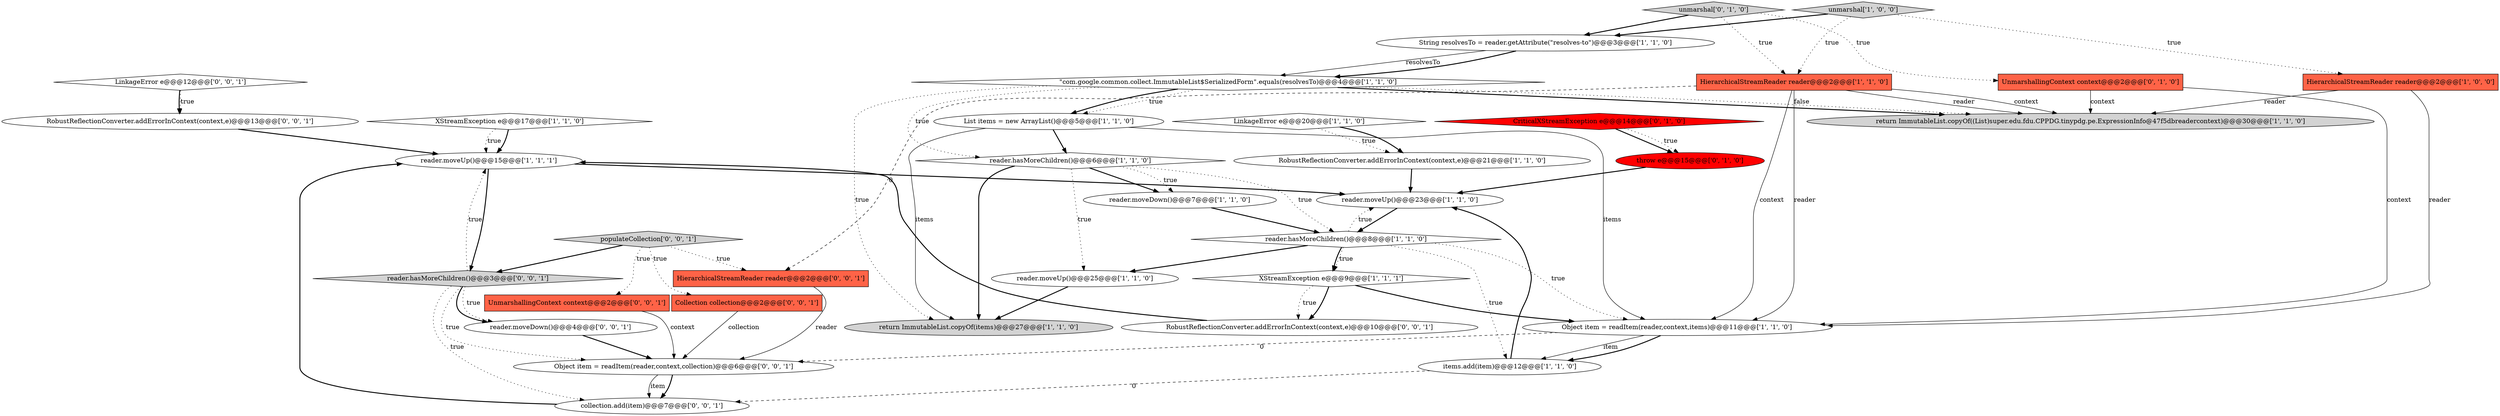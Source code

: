 digraph {
29 [style = filled, label = "LinkageError e@@@12@@@['0', '0', '1']", fillcolor = white, shape = diamond image = "AAA0AAABBB3BBB"];
7 [style = filled, label = "Object item = readItem(reader,context,items)@@@11@@@['1', '1', '0']", fillcolor = white, shape = ellipse image = "AAA0AAABBB1BBB"];
11 [style = filled, label = "HierarchicalStreamReader reader@@@2@@@['1', '0', '0']", fillcolor = tomato, shape = box image = "AAA0AAABBB1BBB"];
9 [style = filled, label = "LinkageError e@@@20@@@['1', '1', '0']", fillcolor = white, shape = diamond image = "AAA0AAABBB1BBB"];
20 [style = filled, label = "throw e@@@15@@@['0', '1', '0']", fillcolor = red, shape = ellipse image = "AAA1AAABBB2BBB"];
13 [style = filled, label = "String resolvesTo = reader.getAttribute(\"resolves-to\")@@@3@@@['1', '1', '0']", fillcolor = white, shape = ellipse image = "AAA0AAABBB1BBB"];
8 [style = filled, label = "XStreamException e@@@17@@@['1', '1', '0']", fillcolor = white, shape = diamond image = "AAA0AAABBB1BBB"];
0 [style = filled, label = "XStreamException e@@@9@@@['1', '1', '1']", fillcolor = white, shape = diamond image = "AAA0AAABBB1BBB"];
19 [style = filled, label = "\"com.google.common.collect.ImmutableList$SerializedForm\".equals(resolvesTo)@@@4@@@['1', '1', '0']", fillcolor = white, shape = diamond image = "AAA0AAABBB1BBB"];
27 [style = filled, label = "reader.moveDown()@@@4@@@['0', '0', '1']", fillcolor = white, shape = ellipse image = "AAA0AAABBB3BBB"];
30 [style = filled, label = "UnmarshallingContext context@@@2@@@['0', '0', '1']", fillcolor = tomato, shape = box image = "AAA0AAABBB3BBB"];
26 [style = filled, label = "Object item = readItem(reader,context,collection)@@@6@@@['0', '0', '1']", fillcolor = white, shape = ellipse image = "AAA0AAABBB3BBB"];
31 [style = filled, label = "RobustReflectionConverter.addErrorInContext(context,e)@@@10@@@['0', '0', '1']", fillcolor = white, shape = ellipse image = "AAA0AAABBB3BBB"];
2 [style = filled, label = "reader.moveUp()@@@23@@@['1', '1', '0']", fillcolor = white, shape = ellipse image = "AAA0AAABBB1BBB"];
34 [style = filled, label = "populateCollection['0', '0', '1']", fillcolor = lightgray, shape = diamond image = "AAA0AAABBB3BBB"];
23 [style = filled, label = "CriticalXStreamException e@@@14@@@['0', '1', '0']", fillcolor = red, shape = diamond image = "AAA1AAABBB2BBB"];
24 [style = filled, label = "collection.add(item)@@@7@@@['0', '0', '1']", fillcolor = white, shape = ellipse image = "AAA0AAABBB3BBB"];
28 [style = filled, label = "Collection collection@@@2@@@['0', '0', '1']", fillcolor = tomato, shape = box image = "AAA0AAABBB3BBB"];
6 [style = filled, label = "return ImmutableList.copyOf(items)@@@27@@@['1', '1', '0']", fillcolor = lightgray, shape = ellipse image = "AAA0AAABBB1BBB"];
21 [style = filled, label = "unmarshal['0', '1', '0']", fillcolor = lightgray, shape = diamond image = "AAA0AAABBB2BBB"];
25 [style = filled, label = "RobustReflectionConverter.addErrorInContext(context,e)@@@13@@@['0', '0', '1']", fillcolor = white, shape = ellipse image = "AAA0AAABBB3BBB"];
33 [style = filled, label = "HierarchicalStreamReader reader@@@2@@@['0', '0', '1']", fillcolor = tomato, shape = box image = "AAA0AAABBB3BBB"];
5 [style = filled, label = "reader.hasMoreChildren()@@@6@@@['1', '1', '0']", fillcolor = white, shape = diamond image = "AAA0AAABBB1BBB"];
10 [style = filled, label = "unmarshal['1', '0', '0']", fillcolor = lightgray, shape = diamond image = "AAA0AAABBB1BBB"];
3 [style = filled, label = "reader.moveUp()@@@25@@@['1', '1', '0']", fillcolor = white, shape = ellipse image = "AAA0AAABBB1BBB"];
18 [style = filled, label = "reader.moveUp()@@@15@@@['1', '1', '1']", fillcolor = white, shape = ellipse image = "AAA0AAABBB1BBB"];
22 [style = filled, label = "UnmarshallingContext context@@@2@@@['0', '1', '0']", fillcolor = tomato, shape = box image = "AAA0AAABBB2BBB"];
17 [style = filled, label = "return ImmutableList.copyOf((List)super.edu.fdu.CPPDG.tinypdg.pe.ExpressionInfo@47f5dbreadercontext)@@@30@@@['1', '1', '0']", fillcolor = lightgray, shape = ellipse image = "AAA0AAABBB1BBB"];
4 [style = filled, label = "reader.hasMoreChildren()@@@8@@@['1', '1', '0']", fillcolor = white, shape = diamond image = "AAA0AAABBB1BBB"];
32 [style = filled, label = "reader.hasMoreChildren()@@@3@@@['0', '0', '1']", fillcolor = lightgray, shape = diamond image = "AAA0AAABBB3BBB"];
14 [style = filled, label = "items.add(item)@@@12@@@['1', '1', '0']", fillcolor = white, shape = ellipse image = "AAA0AAABBB1BBB"];
1 [style = filled, label = "RobustReflectionConverter.addErrorInContext(context,e)@@@21@@@['1', '1', '0']", fillcolor = white, shape = ellipse image = "AAA0AAABBB1BBB"];
16 [style = filled, label = "HierarchicalStreamReader reader@@@2@@@['1', '1', '0']", fillcolor = tomato, shape = box image = "AAA0AAABBB1BBB"];
15 [style = filled, label = "List items = new ArrayList()@@@5@@@['1', '1', '0']", fillcolor = white, shape = ellipse image = "AAA0AAABBB1BBB"];
12 [style = filled, label = "reader.moveDown()@@@7@@@['1', '1', '0']", fillcolor = white, shape = ellipse image = "AAA0AAABBB1BBB"];
22->17 [style = solid, label="context"];
34->28 [style = dotted, label="true"];
14->24 [style = dashed, label="0"];
4->3 [style = bold, label=""];
23->20 [style = bold, label=""];
15->7 [style = solid, label="items"];
32->18 [style = dotted, label="true"];
32->24 [style = dotted, label="true"];
16->17 [style = solid, label="context"];
33->26 [style = solid, label="reader"];
16->17 [style = solid, label="reader"];
8->18 [style = bold, label=""];
16->7 [style = solid, label="reader"];
4->0 [style = dotted, label="true"];
25->18 [style = bold, label=""];
4->7 [style = dotted, label="true"];
29->25 [style = bold, label=""];
3->6 [style = bold, label=""];
32->27 [style = bold, label=""];
31->18 [style = bold, label=""];
21->22 [style = dotted, label="true"];
19->17 [style = bold, label=""];
19->17 [style = dotted, label="false"];
5->12 [style = dotted, label="true"];
5->3 [style = dotted, label="true"];
18->2 [style = bold, label=""];
19->15 [style = dotted, label="true"];
26->24 [style = bold, label=""];
4->14 [style = dotted, label="true"];
2->4 [style = bold, label=""];
24->18 [style = bold, label=""];
22->7 [style = solid, label="context"];
7->14 [style = solid, label="item"];
15->5 [style = bold, label=""];
5->4 [style = dotted, label="true"];
4->0 [style = bold, label=""];
0->7 [style = bold, label=""];
7->14 [style = bold, label=""];
20->2 [style = bold, label=""];
0->31 [style = dotted, label="true"];
23->20 [style = dotted, label="true"];
15->6 [style = solid, label="items"];
13->19 [style = solid, label="resolvesTo"];
11->17 [style = solid, label="reader"];
13->19 [style = bold, label=""];
32->27 [style = dotted, label="true"];
16->7 [style = solid, label="context"];
5->6 [style = bold, label=""];
12->4 [style = bold, label=""];
5->12 [style = bold, label=""];
10->13 [style = bold, label=""];
10->11 [style = dotted, label="true"];
30->26 [style = solid, label="context"];
26->24 [style = solid, label="item"];
34->33 [style = dotted, label="true"];
9->1 [style = dotted, label="true"];
18->32 [style = bold, label=""];
19->5 [style = dotted, label="true"];
8->18 [style = dotted, label="true"];
34->32 [style = bold, label=""];
32->26 [style = dotted, label="true"];
14->2 [style = bold, label=""];
1->2 [style = bold, label=""];
11->7 [style = solid, label="reader"];
19->6 [style = dotted, label="true"];
21->16 [style = dotted, label="true"];
16->33 [style = dashed, label="0"];
19->15 [style = bold, label=""];
9->1 [style = bold, label=""];
7->26 [style = dashed, label="0"];
34->30 [style = dotted, label="true"];
10->16 [style = dotted, label="true"];
28->26 [style = solid, label="collection"];
4->2 [style = dotted, label="true"];
29->25 [style = dotted, label="true"];
0->31 [style = bold, label=""];
21->13 [style = bold, label=""];
27->26 [style = bold, label=""];
}
